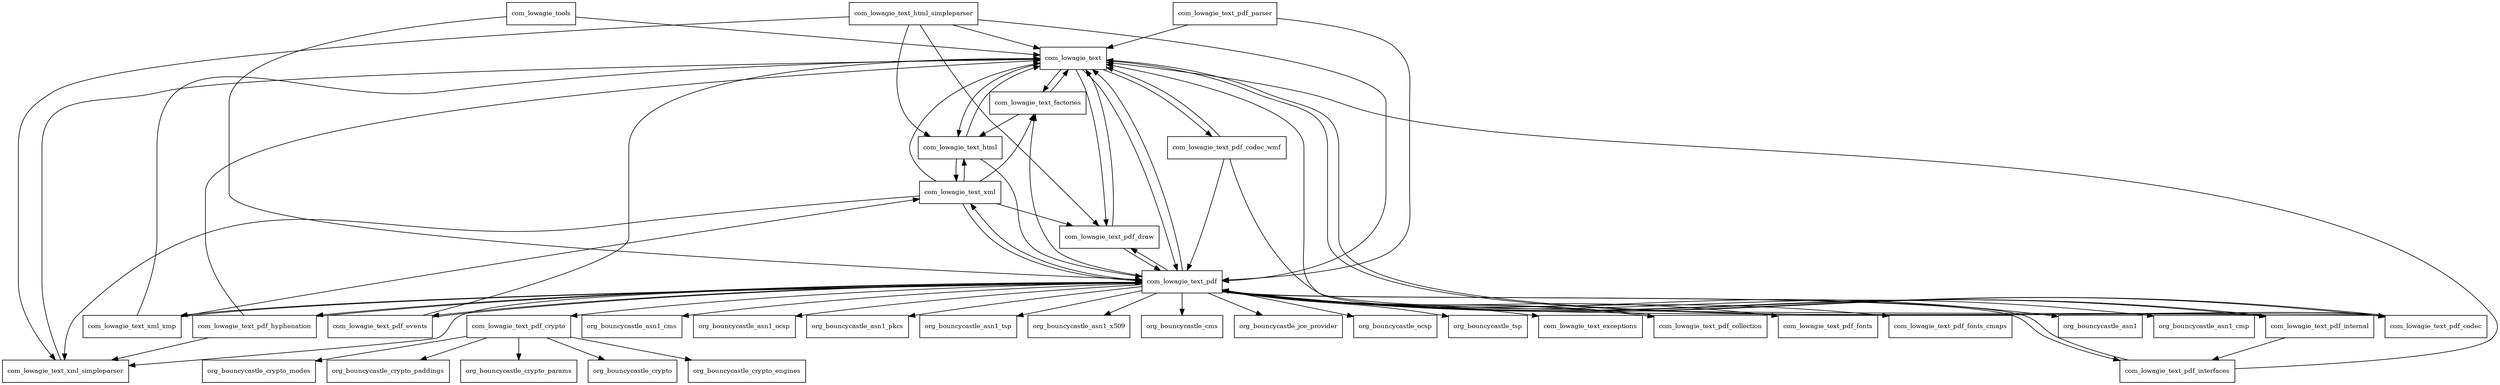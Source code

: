 digraph itext_2_1_7_package_dependencies {
  node [shape = box, fontsize=10.0];
  com_lowagie_text -> com_lowagie_text_factories;
  com_lowagie_text -> com_lowagie_text_html;
  com_lowagie_text -> com_lowagie_text_pdf;
  com_lowagie_text -> com_lowagie_text_pdf_codec;
  com_lowagie_text -> com_lowagie_text_pdf_codec_wmf;
  com_lowagie_text -> com_lowagie_text_pdf_draw;
  com_lowagie_text_factories -> com_lowagie_text;
  com_lowagie_text_factories -> com_lowagie_text_html;
  com_lowagie_text_html -> com_lowagie_text;
  com_lowagie_text_html -> com_lowagie_text_pdf;
  com_lowagie_text_html -> com_lowagie_text_xml;
  com_lowagie_text_html_simpleparser -> com_lowagie_text;
  com_lowagie_text_html_simpleparser -> com_lowagie_text_html;
  com_lowagie_text_html_simpleparser -> com_lowagie_text_pdf;
  com_lowagie_text_html_simpleparser -> com_lowagie_text_pdf_draw;
  com_lowagie_text_html_simpleparser -> com_lowagie_text_xml_simpleparser;
  com_lowagie_text_pdf -> com_lowagie_text;
  com_lowagie_text_pdf -> com_lowagie_text_exceptions;
  com_lowagie_text_pdf -> com_lowagie_text_factories;
  com_lowagie_text_pdf -> com_lowagie_text_pdf_codec;
  com_lowagie_text_pdf -> com_lowagie_text_pdf_collection;
  com_lowagie_text_pdf -> com_lowagie_text_pdf_crypto;
  com_lowagie_text_pdf -> com_lowagie_text_pdf_draw;
  com_lowagie_text_pdf -> com_lowagie_text_pdf_events;
  com_lowagie_text_pdf -> com_lowagie_text_pdf_fonts;
  com_lowagie_text_pdf -> com_lowagie_text_pdf_fonts_cmaps;
  com_lowagie_text_pdf -> com_lowagie_text_pdf_hyphenation;
  com_lowagie_text_pdf -> com_lowagie_text_pdf_interfaces;
  com_lowagie_text_pdf -> com_lowagie_text_pdf_internal;
  com_lowagie_text_pdf -> com_lowagie_text_xml;
  com_lowagie_text_pdf -> com_lowagie_text_xml_simpleparser;
  com_lowagie_text_pdf -> com_lowagie_text_xml_xmp;
  com_lowagie_text_pdf -> org_bouncycastle_asn1;
  com_lowagie_text_pdf -> org_bouncycastle_asn1_cmp;
  com_lowagie_text_pdf -> org_bouncycastle_asn1_cms;
  com_lowagie_text_pdf -> org_bouncycastle_asn1_ocsp;
  com_lowagie_text_pdf -> org_bouncycastle_asn1_pkcs;
  com_lowagie_text_pdf -> org_bouncycastle_asn1_tsp;
  com_lowagie_text_pdf -> org_bouncycastle_asn1_x509;
  com_lowagie_text_pdf -> org_bouncycastle_cms;
  com_lowagie_text_pdf -> org_bouncycastle_jce_provider;
  com_lowagie_text_pdf -> org_bouncycastle_ocsp;
  com_lowagie_text_pdf -> org_bouncycastle_tsp;
  com_lowagie_text_pdf_codec -> com_lowagie_text;
  com_lowagie_text_pdf_codec -> com_lowagie_text_pdf;
  com_lowagie_text_pdf_codec_wmf -> com_lowagie_text;
  com_lowagie_text_pdf_codec_wmf -> com_lowagie_text_pdf;
  com_lowagie_text_pdf_codec_wmf -> com_lowagie_text_pdf_codec;
  com_lowagie_text_pdf_collection -> com_lowagie_text_pdf;
  com_lowagie_text_pdf_crypto -> org_bouncycastle_crypto;
  com_lowagie_text_pdf_crypto -> org_bouncycastle_crypto_engines;
  com_lowagie_text_pdf_crypto -> org_bouncycastle_crypto_modes;
  com_lowagie_text_pdf_crypto -> org_bouncycastle_crypto_paddings;
  com_lowagie_text_pdf_crypto -> org_bouncycastle_crypto_params;
  com_lowagie_text_pdf_draw -> com_lowagie_text;
  com_lowagie_text_pdf_draw -> com_lowagie_text_pdf;
  com_lowagie_text_pdf_events -> com_lowagie_text;
  com_lowagie_text_pdf_events -> com_lowagie_text_pdf;
  com_lowagie_text_pdf_hyphenation -> com_lowagie_text;
  com_lowagie_text_pdf_hyphenation -> com_lowagie_text_pdf;
  com_lowagie_text_pdf_hyphenation -> com_lowagie_text_xml_simpleparser;
  com_lowagie_text_pdf_interfaces -> com_lowagie_text;
  com_lowagie_text_pdf_interfaces -> com_lowagie_text_pdf;
  com_lowagie_text_pdf_internal -> com_lowagie_text;
  com_lowagie_text_pdf_internal -> com_lowagie_text_pdf;
  com_lowagie_text_pdf_internal -> com_lowagie_text_pdf_interfaces;
  com_lowagie_text_pdf_parser -> com_lowagie_text;
  com_lowagie_text_pdf_parser -> com_lowagie_text_pdf;
  com_lowagie_text_xml -> com_lowagie_text;
  com_lowagie_text_xml -> com_lowagie_text_factories;
  com_lowagie_text_xml -> com_lowagie_text_html;
  com_lowagie_text_xml -> com_lowagie_text_pdf;
  com_lowagie_text_xml -> com_lowagie_text_pdf_draw;
  com_lowagie_text_xml -> com_lowagie_text_xml_simpleparser;
  com_lowagie_text_xml_simpleparser -> com_lowagie_text;
  com_lowagie_text_xml_xmp -> com_lowagie_text;
  com_lowagie_text_xml_xmp -> com_lowagie_text_pdf;
  com_lowagie_text_xml_xmp -> com_lowagie_text_xml;
  com_lowagie_tools -> com_lowagie_text;
  com_lowagie_tools -> com_lowagie_text_pdf;
}
